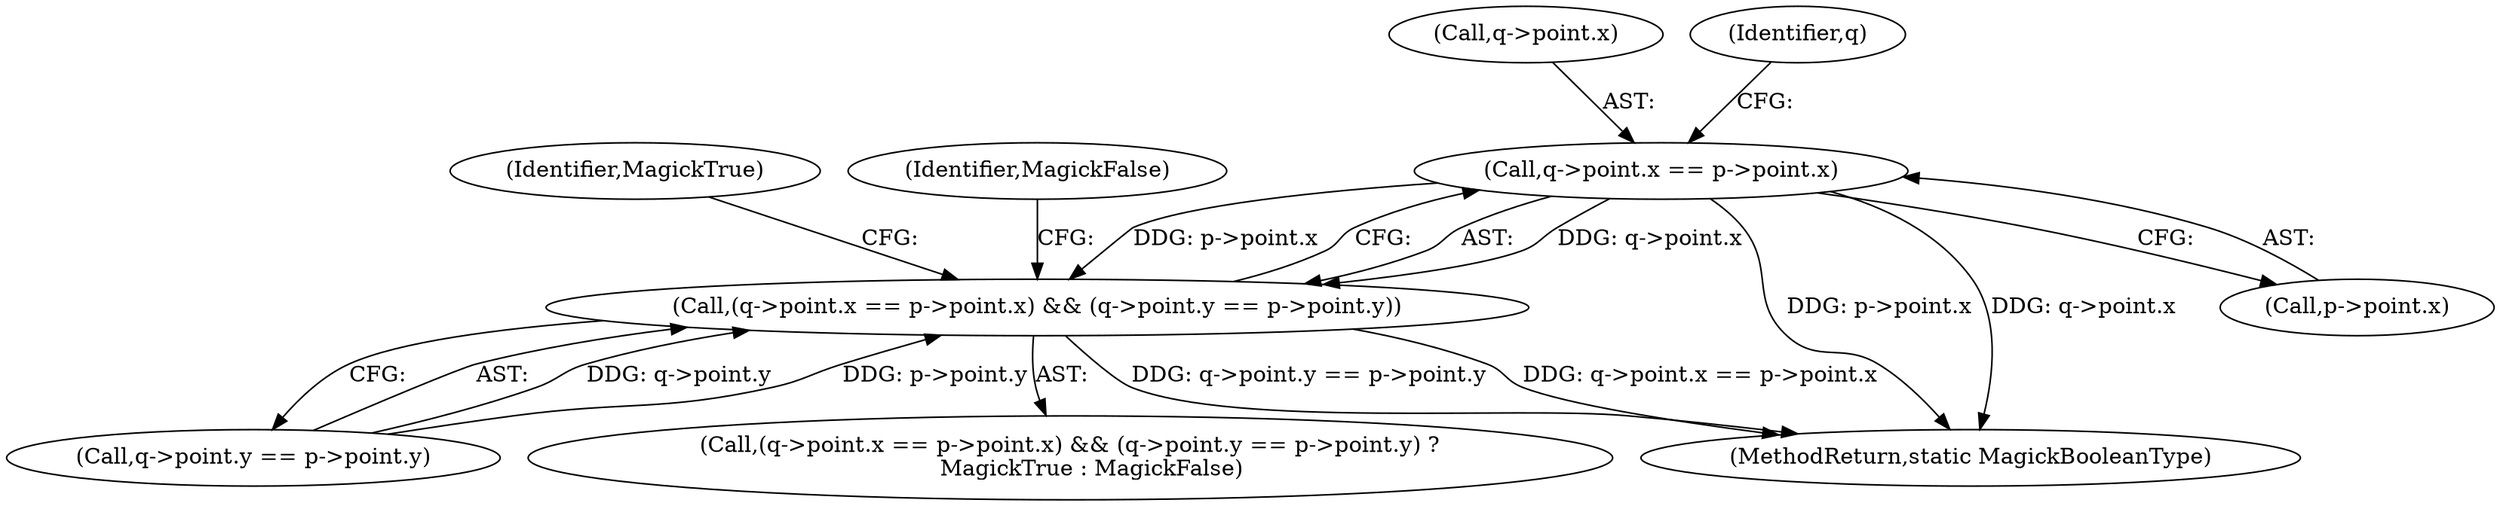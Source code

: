 digraph "0_ImageMagick_726812fa2fa7ce16bcf58f6e115f65427a1c0950_3@pointer" {
"1000248" [label="(Call,q->point.x == p->point.x)"];
"1000247" [label="(Call,(q->point.x == p->point.x) && (q->point.y == p->point.y))"];
"1000249" [label="(Call,q->point.x)"];
"1000248" [label="(Call,q->point.x == p->point.x)"];
"1000270" [label="(Identifier,MagickTrue)"];
"1000316" [label="(MethodReturn,static MagickBooleanType)"];
"1000247" [label="(Call,(q->point.x == p->point.x) && (q->point.y == p->point.y))"];
"1000259" [label="(Call,q->point.y == p->point.y)"];
"1000246" [label="(Call,(q->point.x == p->point.x) && (q->point.y == p->point.y) ?\n      MagickTrue : MagickFalse)"];
"1000262" [label="(Identifier,q)"];
"1000271" [label="(Identifier,MagickFalse)"];
"1000254" [label="(Call,p->point.x)"];
"1000248" -> "1000247"  [label="AST: "];
"1000248" -> "1000254"  [label="CFG: "];
"1000249" -> "1000248"  [label="AST: "];
"1000254" -> "1000248"  [label="AST: "];
"1000262" -> "1000248"  [label="CFG: "];
"1000247" -> "1000248"  [label="CFG: "];
"1000248" -> "1000316"  [label="DDG: p->point.x"];
"1000248" -> "1000316"  [label="DDG: q->point.x"];
"1000248" -> "1000247"  [label="DDG: q->point.x"];
"1000248" -> "1000247"  [label="DDG: p->point.x"];
"1000247" -> "1000246"  [label="AST: "];
"1000247" -> "1000259"  [label="CFG: "];
"1000259" -> "1000247"  [label="AST: "];
"1000270" -> "1000247"  [label="CFG: "];
"1000271" -> "1000247"  [label="CFG: "];
"1000247" -> "1000316"  [label="DDG: q->point.y == p->point.y"];
"1000247" -> "1000316"  [label="DDG: q->point.x == p->point.x"];
"1000259" -> "1000247"  [label="DDG: q->point.y"];
"1000259" -> "1000247"  [label="DDG: p->point.y"];
}
